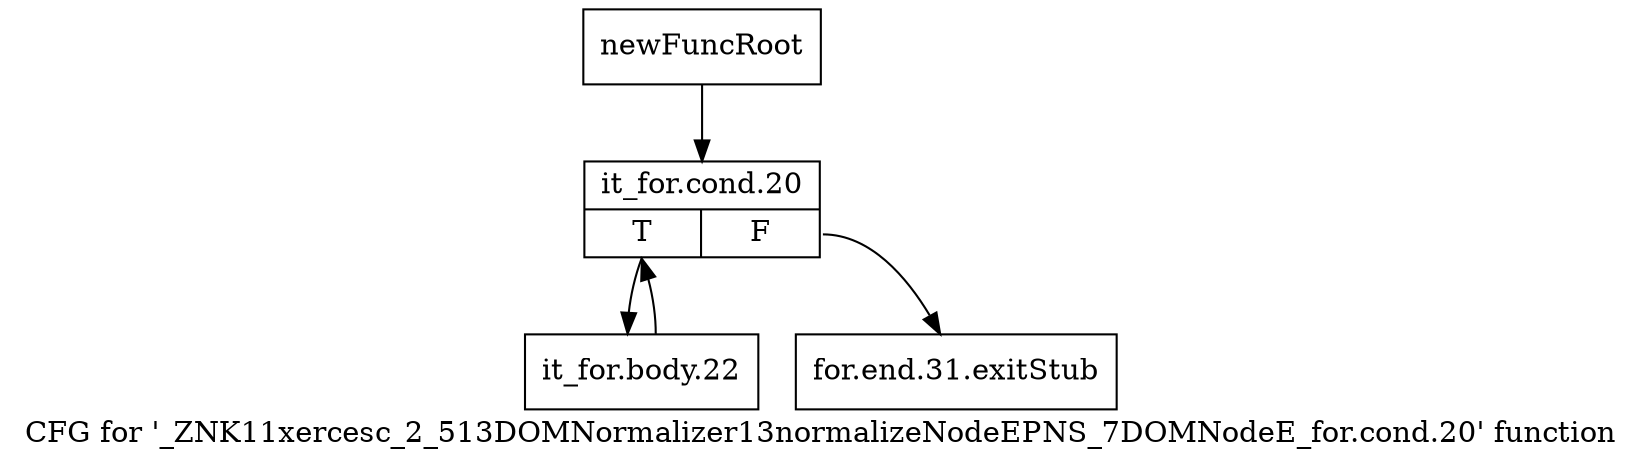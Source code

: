 digraph "CFG for '_ZNK11xercesc_2_513DOMNormalizer13normalizeNodeEPNS_7DOMNodeE_for.cond.20' function" {
	label="CFG for '_ZNK11xercesc_2_513DOMNormalizer13normalizeNodeEPNS_7DOMNodeE_for.cond.20' function";

	Node0x97c4380 [shape=record,label="{newFuncRoot}"];
	Node0x97c4380 -> Node0x97c47d0;
	Node0x97c4780 [shape=record,label="{for.end.31.exitStub}"];
	Node0x97c47d0 [shape=record,label="{it_for.cond.20|{<s0>T|<s1>F}}"];
	Node0x97c47d0:s0 -> Node0x97c4820;
	Node0x97c47d0:s1 -> Node0x97c4780;
	Node0x97c4820 [shape=record,label="{it_for.body.22}"];
	Node0x97c4820 -> Node0x97c47d0;
}
